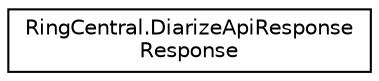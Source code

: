 digraph "Graphical Class Hierarchy"
{
 // LATEX_PDF_SIZE
  edge [fontname="Helvetica",fontsize="10",labelfontname="Helvetica",labelfontsize="10"];
  node [fontname="Helvetica",fontsize="10",shape=record];
  rankdir="LR";
  Node0 [label="RingCentral.DiarizeApiResponse\lResponse",height=0.2,width=0.4,color="black", fillcolor="white", style="filled",URL="$classRingCentral_1_1DiarizeApiResponseResponse.html",tooltip=" "];
}
